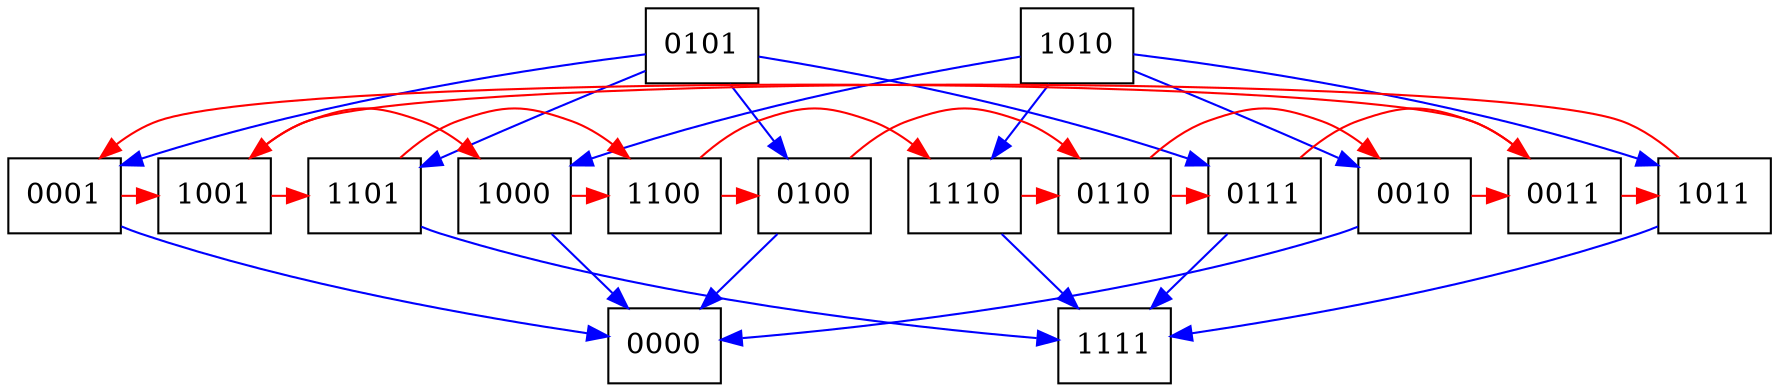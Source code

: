 digraph {
	subgraph level_4 { rank = same; node [shape = box] 0101; 1010};
	subgraph level_2 { rank = same; node [shape = box] 0001; 0010; 0011; 0100; 0110; 0111; 1000; 1001; 1011; 1100; 1101; 1110};
	subgraph level_0 { rank = same; node [shape = box] 0000; 1111};

	edge [color = blue, label = ""] 0001 -> 0000 ;
	edge [color = red, label = ""] 0001 -> 1001 ;
	edge [color = blue, label = ""] 0010 -> 0000 ;
	edge [color = red, label = ""] 0010 -> 0011 ;
	edge [color = red, label = ""] 0011 -> 0001 ;
	edge [color = red, label = ""] 0011 -> 1011 ;
	edge [color = blue, label = ""] 0100 -> 0000 ;
	edge [color = red, label = ""] 0100 -> 0110 ;
	edge [color = blue, label = ""] 0101 -> 0001 ;
	edge [color = blue, label = ""] 0101 -> 0100 ;
	edge [color = blue, label = ""] 0101 -> 0111 ;
	edge [color = blue, label = ""] 0101 -> 1101 ;
	edge [color = red, label = ""] 0110 -> 0010 ;
	edge [color = red, label = ""] 0110 -> 0111 ;
	edge [color = red, label = ""] 0111 -> 0011 ;
	edge [color = blue, label = ""] 0111 -> 1111 ;
	edge [color = blue, label = ""] 1000 -> 0000 ;
	edge [color = red, label = ""] 1000 -> 1100 ;
	edge [color = red, label = ""] 1001 -> 1000 ;
	edge [color = red, label = ""] 1001 -> 1101 ;
	edge [color = blue, label = ""] 1010 -> 0010 ;
	edge [color = blue, label = ""] 1010 -> 1000 ;
	edge [color = blue, label = ""] 1010 -> 1011 ;
	edge [color = blue, label = ""] 1010 -> 1110 ;
	edge [color = red, label = ""] 1011 -> 1001 ;
	edge [color = blue, label = ""] 1011 -> 1111 ;
	edge [color = red, label = ""] 1100 -> 0100 ;
	edge [color = red, label = ""] 1100 -> 1110 ;
	edge [color = red, label = ""] 1101 -> 1100 ;
	edge [color = blue, label = ""] 1101 -> 1111 ;
	edge [color = red, label = ""] 1110 -> 0110 ;
	edge [color = blue, label = ""] 1110 -> 1111 ;
}
